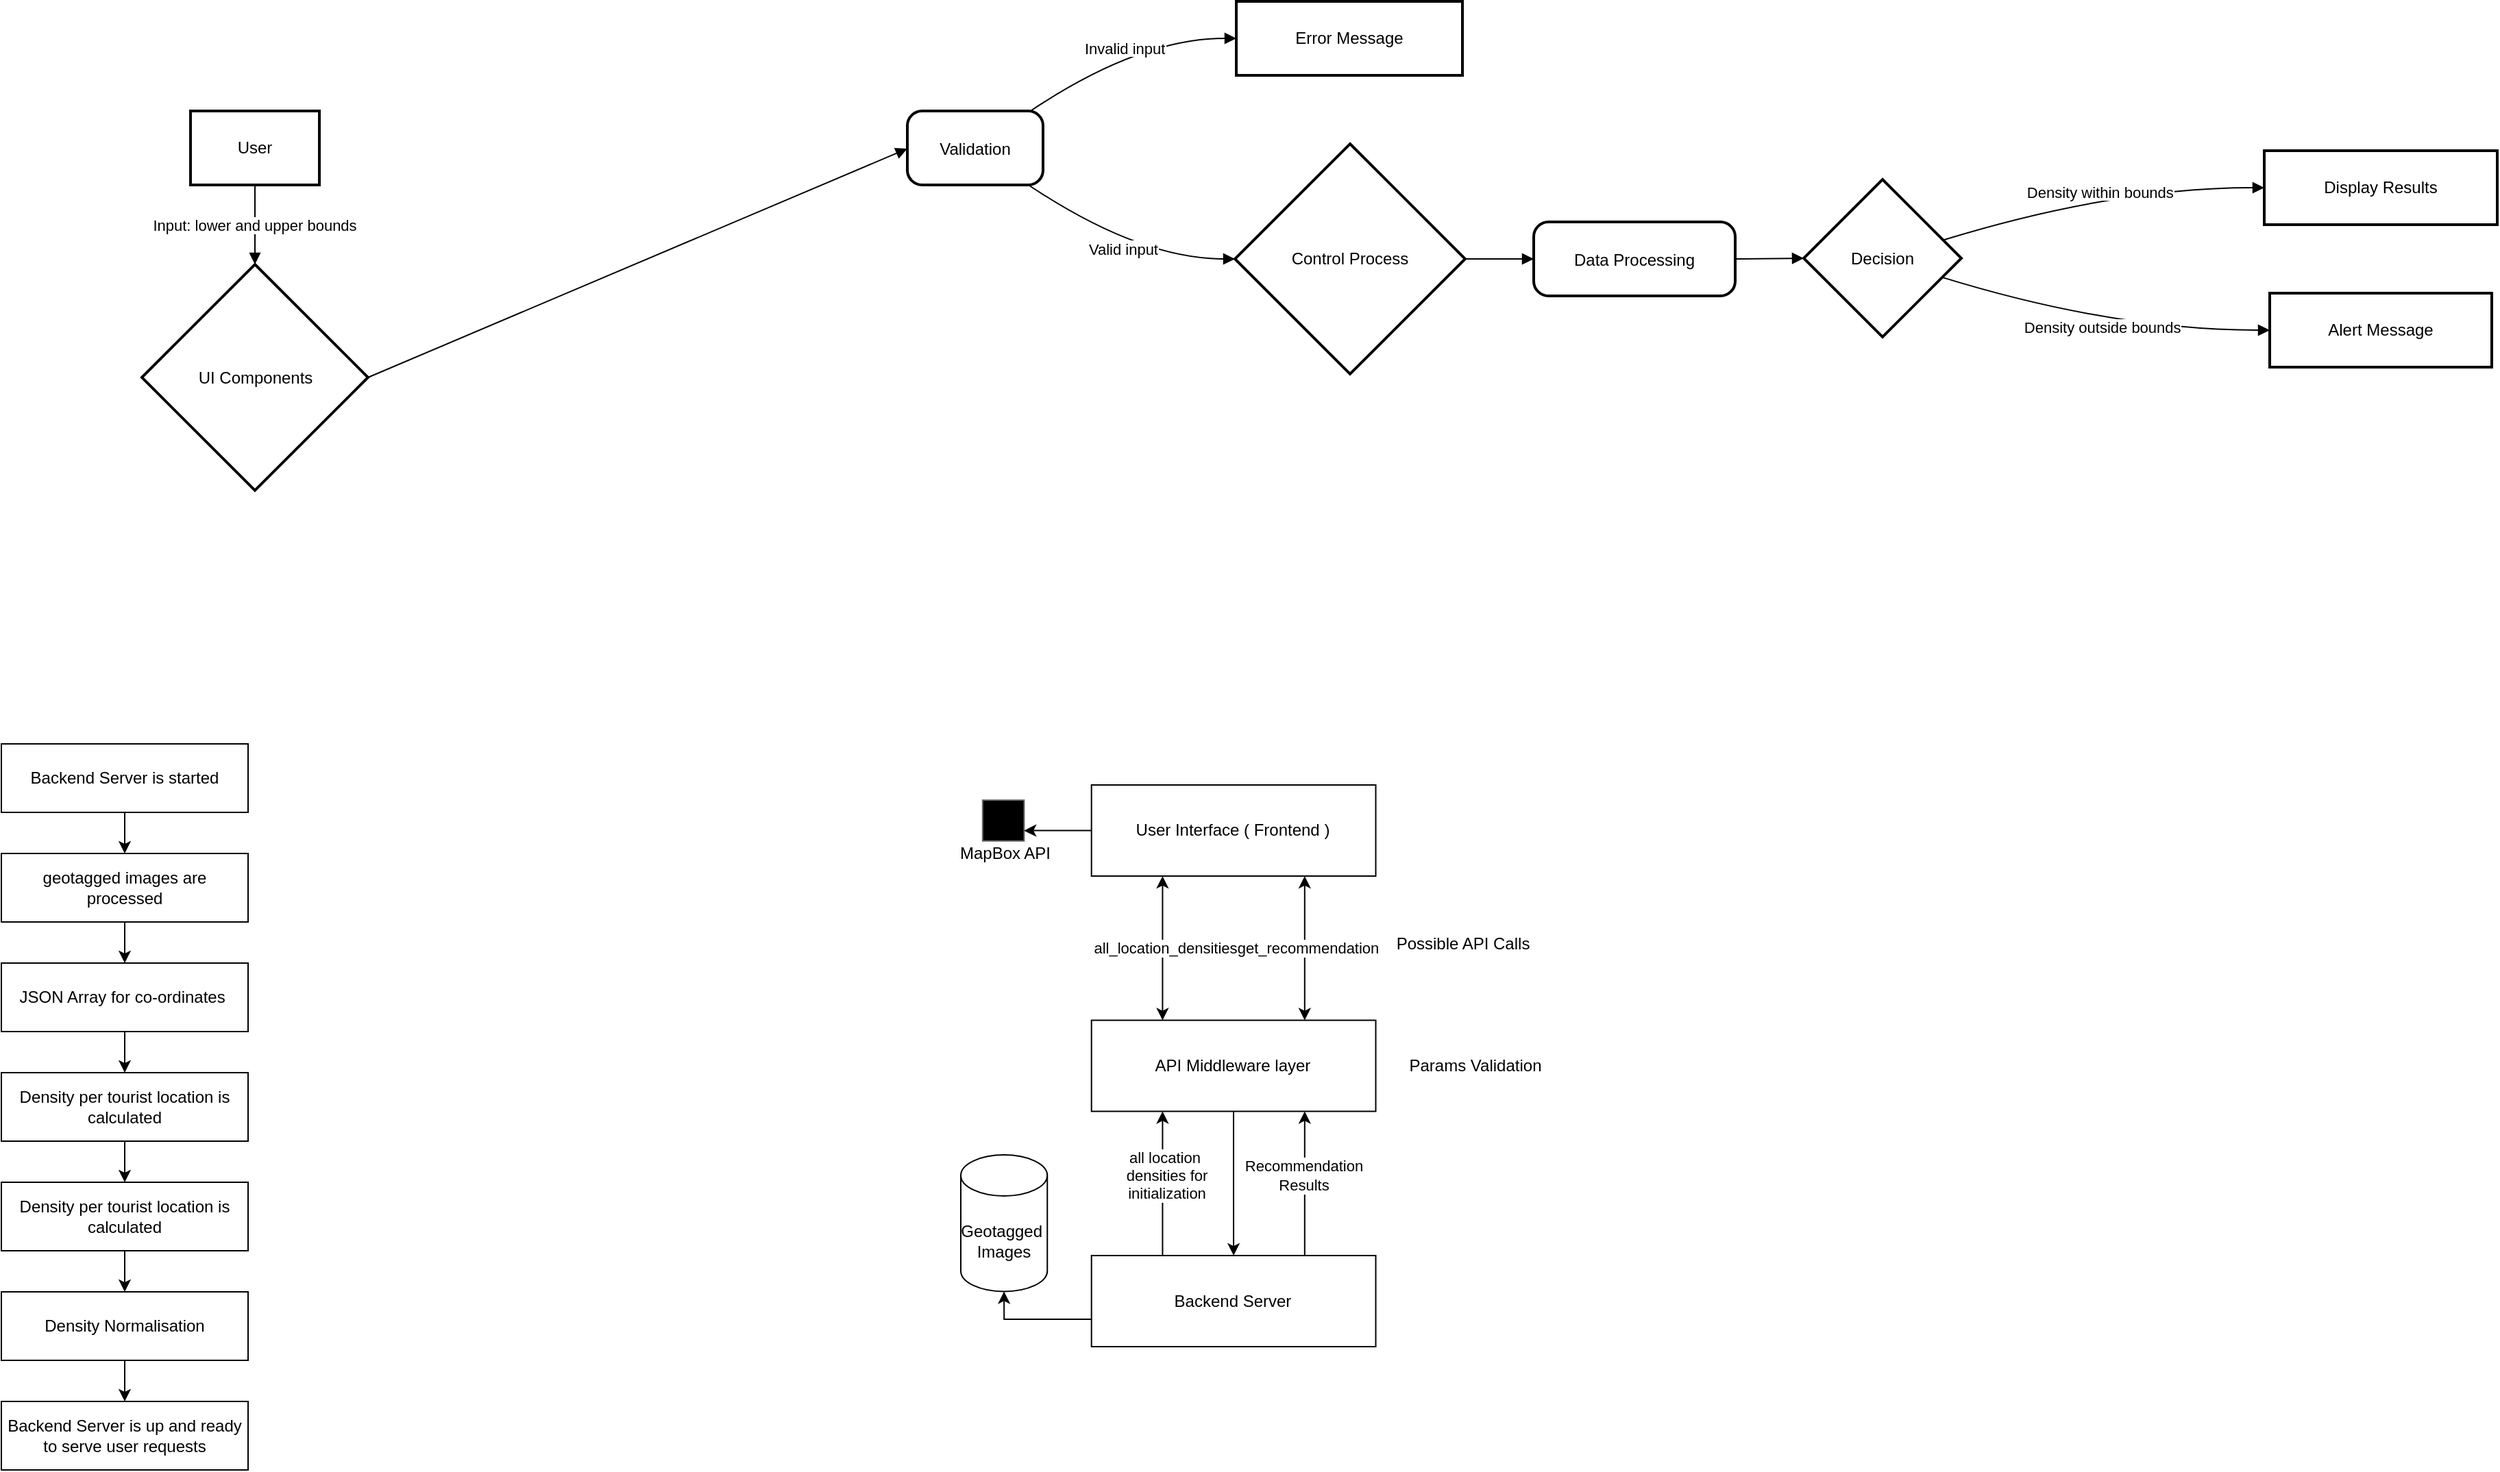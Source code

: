 <mxfile version="26.0.11">
  <diagram name="Page-1" id="J8D-gZnb9wCRtUI40RYj">
    <mxGraphModel dx="1859" dy="588" grid="1" gridSize="10" guides="1" tooltips="1" connect="1" arrows="1" fold="1" page="1" pageScale="1" pageWidth="827" pageHeight="1169" math="0" shadow="0">
      <root>
        <mxCell id="0" />
        <mxCell id="1" parent="0" />
        <mxCell id="2" value="User" style="whiteSpace=wrap;strokeWidth=2;" parent="1" vertex="1">
          <mxGeometry x="8" y="88" width="94" height="54" as="geometry" />
        </mxCell>
        <mxCell id="3" value="UI Components" style="rhombus;strokeWidth=2;whiteSpace=wrap;" parent="1" vertex="1">
          <mxGeometry x="-27.5" y="200" width="165" height="165" as="geometry" />
        </mxCell>
        <mxCell id="4" value="Validation" style="rounded=1;arcSize=20;strokeWidth=2" parent="1" vertex="1">
          <mxGeometry x="531" y="88" width="99" height="54" as="geometry" />
        </mxCell>
        <mxCell id="5" value="Error Message" style="whiteSpace=wrap;strokeWidth=2;" parent="1" vertex="1">
          <mxGeometry x="771" y="8" width="165" height="54" as="geometry" />
        </mxCell>
        <mxCell id="6" value="Control Process" style="rhombus;strokeWidth=2;whiteSpace=wrap;" parent="1" vertex="1">
          <mxGeometry x="770" y="112" width="168" height="168" as="geometry" />
        </mxCell>
        <mxCell id="7" value="Data Processing" style="rounded=1;arcSize=20;strokeWidth=2" parent="1" vertex="1">
          <mxGeometry x="988" y="169" width="147" height="54" as="geometry" />
        </mxCell>
        <mxCell id="8" value="Decision" style="rhombus;strokeWidth=2;whiteSpace=wrap;" parent="1" vertex="1">
          <mxGeometry x="1185" y="138" width="115" height="115" as="geometry" />
        </mxCell>
        <mxCell id="9" value="Display Results" style="whiteSpace=wrap;strokeWidth=2;" parent="1" vertex="1">
          <mxGeometry x="1521" y="117" width="170" height="54" as="geometry" />
        </mxCell>
        <mxCell id="10" value="Alert Message" style="whiteSpace=wrap;strokeWidth=2;" parent="1" vertex="1">
          <mxGeometry x="1525" y="221" width="162" height="54" as="geometry" />
        </mxCell>
        <mxCell id="11" value="Input: lower and upper bounds" style="curved=1;startArrow=none;endArrow=block;exitX=0.5;exitY=1;entryX=0.5;entryY=0;entryDx=0;entryDy=0;exitDx=0;exitDy=0;" parent="1" source="2" target="3" edge="1">
          <mxGeometry relative="1" as="geometry">
            <Array as="points" />
          </mxGeometry>
        </mxCell>
        <mxCell id="12" value="" style="curved=1;startArrow=none;endArrow=block;exitX=1;exitY=0.5;entryX=0;entryY=0.51;" parent="1" source="3" target="4" edge="1">
          <mxGeometry relative="1" as="geometry">
            <Array as="points" />
          </mxGeometry>
        </mxCell>
        <mxCell id="13" value="Invalid input" style="curved=1;startArrow=none;endArrow=block;exitX=0.9;exitY=0.01;entryX=0;entryY=0.5;" parent="1" source="4" target="5" edge="1">
          <mxGeometry relative="1" as="geometry">
            <Array as="points">
              <mxPoint x="700" y="35" />
            </Array>
          </mxGeometry>
        </mxCell>
        <mxCell id="14" value="Valid input" style="curved=1;startArrow=none;endArrow=block;exitX=0.9;exitY=1.01;entryX=0;entryY=0.5;" parent="1" source="4" target="6" edge="1">
          <mxGeometry relative="1" as="geometry">
            <Array as="points">
              <mxPoint x="700" y="196" />
            </Array>
          </mxGeometry>
        </mxCell>
        <mxCell id="15" value="" style="curved=1;startArrow=none;endArrow=block;exitX=1;exitY=0.5;entryX=0;entryY=0.5;" parent="1" source="6" target="7" edge="1">
          <mxGeometry relative="1" as="geometry">
            <Array as="points" />
          </mxGeometry>
        </mxCell>
        <mxCell id="16" value="" style="curved=1;startArrow=none;endArrow=block;exitX=1;exitY=0.5;entryX=0;entryY=0.5;" parent="1" source="7" target="8" edge="1">
          <mxGeometry relative="1" as="geometry">
            <Array as="points" />
          </mxGeometry>
        </mxCell>
        <mxCell id="17" value="Density within bounds" style="curved=1;startArrow=none;endArrow=block;exitX=1;exitY=0.35;entryX=0;entryY=0.5;" parent="1" source="8" target="9" edge="1">
          <mxGeometry relative="1" as="geometry">
            <Array as="points">
              <mxPoint x="1411" y="144" />
            </Array>
          </mxGeometry>
        </mxCell>
        <mxCell id="18" value="Density outside bounds" style="curved=1;startArrow=none;endArrow=block;exitX=1;exitY=0.66;entryX=0;entryY=0.5;" parent="1" source="8" target="10" edge="1">
          <mxGeometry relative="1" as="geometry">
            <Array as="points">
              <mxPoint x="1411" y="248" />
            </Array>
          </mxGeometry>
        </mxCell>
        <mxCell id="qUxdnT91G1uz5PzShfab-57" style="edgeStyle=orthogonalEdgeStyle;rounded=0;orthogonalLoop=1;jettySize=auto;html=1;entryX=0.5;entryY=0;entryDx=0;entryDy=0;" edge="1" parent="1" source="qUxdnT91G1uz5PzShfab-55" target="qUxdnT91G1uz5PzShfab-56">
          <mxGeometry relative="1" as="geometry" />
        </mxCell>
        <mxCell id="qUxdnT91G1uz5PzShfab-55" value="Backend Server is started" style="whiteSpace=wrap;html=1;movable=1;resizable=1;rotatable=1;deletable=1;editable=1;locked=0;connectable=1;" vertex="1" parent="1">
          <mxGeometry x="-130" y="550" width="180" height="50" as="geometry" />
        </mxCell>
        <mxCell id="qUxdnT91G1uz5PzShfab-59" style="edgeStyle=orthogonalEdgeStyle;rounded=0;orthogonalLoop=1;jettySize=auto;html=1;entryX=0.5;entryY=0;entryDx=0;entryDy=0;" edge="1" parent="1" source="qUxdnT91G1uz5PzShfab-56" target="qUxdnT91G1uz5PzShfab-58">
          <mxGeometry relative="1" as="geometry" />
        </mxCell>
        <mxCell id="qUxdnT91G1uz5PzShfab-56" value="geotagged images are processed" style="whiteSpace=wrap;html=1;movable=1;resizable=1;rotatable=1;deletable=1;editable=1;locked=0;connectable=1;" vertex="1" parent="1">
          <mxGeometry x="-130" y="630" width="180" height="50" as="geometry" />
        </mxCell>
        <mxCell id="qUxdnT91G1uz5PzShfab-61" style="edgeStyle=orthogonalEdgeStyle;rounded=0;orthogonalLoop=1;jettySize=auto;html=1;" edge="1" parent="1" source="qUxdnT91G1uz5PzShfab-58" target="qUxdnT91G1uz5PzShfab-60">
          <mxGeometry relative="1" as="geometry" />
        </mxCell>
        <mxCell id="qUxdnT91G1uz5PzShfab-58" value="JSON Array for co-ordinates&amp;nbsp;" style="whiteSpace=wrap;html=1;movable=1;resizable=1;rotatable=1;deletable=1;editable=1;locked=0;connectable=1;" vertex="1" parent="1">
          <mxGeometry x="-130" y="710" width="180" height="50" as="geometry" />
        </mxCell>
        <mxCell id="qUxdnT91G1uz5PzShfab-63" style="edgeStyle=orthogonalEdgeStyle;rounded=0;orthogonalLoop=1;jettySize=auto;html=1;exitX=0.5;exitY=1;exitDx=0;exitDy=0;entryX=0.5;entryY=0;entryDx=0;entryDy=0;" edge="1" parent="1" source="qUxdnT91G1uz5PzShfab-60" target="qUxdnT91G1uz5PzShfab-62">
          <mxGeometry relative="1" as="geometry" />
        </mxCell>
        <mxCell id="qUxdnT91G1uz5PzShfab-60" value="Density per tourist location is calculated" style="whiteSpace=wrap;html=1;movable=1;resizable=1;rotatable=1;deletable=1;editable=1;locked=0;connectable=1;" vertex="1" parent="1">
          <mxGeometry x="-130" y="790" width="180" height="50" as="geometry" />
        </mxCell>
        <mxCell id="qUxdnT91G1uz5PzShfab-67" style="edgeStyle=orthogonalEdgeStyle;rounded=0;orthogonalLoop=1;jettySize=auto;html=1;exitX=0.5;exitY=1;exitDx=0;exitDy=0;entryX=0.5;entryY=0;entryDx=0;entryDy=0;" edge="1" parent="1" source="qUxdnT91G1uz5PzShfab-62" target="qUxdnT91G1uz5PzShfab-64">
          <mxGeometry relative="1" as="geometry" />
        </mxCell>
        <mxCell id="qUxdnT91G1uz5PzShfab-62" value="Density per tourist location is calculated" style="whiteSpace=wrap;html=1;movable=1;resizable=1;rotatable=1;deletable=1;editable=1;locked=0;connectable=1;" vertex="1" parent="1">
          <mxGeometry x="-130" y="870" width="180" height="50" as="geometry" />
        </mxCell>
        <mxCell id="qUxdnT91G1uz5PzShfab-69" style="edgeStyle=orthogonalEdgeStyle;rounded=0;orthogonalLoop=1;jettySize=auto;html=1;exitX=0.5;exitY=1;exitDx=0;exitDy=0;entryX=0.5;entryY=0;entryDx=0;entryDy=0;" edge="1" parent="1" source="qUxdnT91G1uz5PzShfab-64" target="qUxdnT91G1uz5PzShfab-68">
          <mxGeometry relative="1" as="geometry" />
        </mxCell>
        <mxCell id="qUxdnT91G1uz5PzShfab-64" value="Density Normalisation" style="whiteSpace=wrap;html=1;movable=1;resizable=1;rotatable=1;deletable=1;editable=1;locked=0;connectable=1;" vertex="1" parent="1">
          <mxGeometry x="-130" y="950" width="180" height="50" as="geometry" />
        </mxCell>
        <mxCell id="qUxdnT91G1uz5PzShfab-68" value="Backend Server is up and ready to serve user requests" style="whiteSpace=wrap;html=1;movable=1;resizable=1;rotatable=1;deletable=1;editable=1;locked=0;connectable=1;" vertex="1" parent="1">
          <mxGeometry x="-130" y="1030" width="180" height="50" as="geometry" />
        </mxCell>
        <mxCell id="qUxdnT91G1uz5PzShfab-70" value="" style="group" vertex="1" connectable="0" parent="1">
          <mxGeometry x="540" y="580" width="459" height="410" as="geometry" />
        </mxCell>
        <mxCell id="qUxdnT91G1uz5PzShfab-20" value="User Interface ( Frontend )" style="whiteSpace=wrap;html=1;movable=1;resizable=1;rotatable=1;deletable=1;editable=1;locked=0;connectable=1;" vertex="1" parent="qUxdnT91G1uz5PzShfab-70">
          <mxGeometry x="125.346" width="207.407" height="66.486" as="geometry" />
        </mxCell>
        <mxCell id="qUxdnT91G1uz5PzShfab-32" style="edgeStyle=orthogonalEdgeStyle;rounded=0;orthogonalLoop=1;jettySize=auto;html=1;entryX=0.5;entryY=0;entryDx=0;entryDy=0;movable=1;resizable=1;rotatable=1;deletable=1;editable=1;locked=0;connectable=1;" edge="1" parent="qUxdnT91G1uz5PzShfab-70" source="qUxdnT91G1uz5PzShfab-22" target="qUxdnT91G1uz5PzShfab-31">
          <mxGeometry relative="1" as="geometry">
            <Array as="points">
              <mxPoint x="229.049" y="299.189" />
              <mxPoint x="229.049" y="299.189" />
            </Array>
          </mxGeometry>
        </mxCell>
        <mxCell id="qUxdnT91G1uz5PzShfab-22" value="API Middleware layer" style="whiteSpace=wrap;html=1;movable=1;resizable=1;rotatable=1;deletable=1;editable=1;locked=0;connectable=1;" vertex="1" parent="qUxdnT91G1uz5PzShfab-70">
          <mxGeometry x="125.346" y="171.757" width="207.407" height="66.486" as="geometry" />
        </mxCell>
        <mxCell id="qUxdnT91G1uz5PzShfab-24" value="" style="endArrow=classic;startArrow=classic;html=1;rounded=0;entryX=0.25;entryY=1;entryDx=0;entryDy=0;exitX=0.25;exitY=0;exitDx=0;exitDy=0;movable=1;resizable=1;rotatable=1;deletable=1;editable=1;locked=0;connectable=1;" edge="1" parent="qUxdnT91G1uz5PzShfab-70" source="qUxdnT91G1uz5PzShfab-22" target="qUxdnT91G1uz5PzShfab-20">
          <mxGeometry width="50" height="50" relative="1" as="geometry">
            <mxPoint x="-82.061" y="110.811" as="sourcePoint" />
            <mxPoint x="-36.972" y="55.405" as="targetPoint" />
          </mxGeometry>
        </mxCell>
        <mxCell id="qUxdnT91G1uz5PzShfab-25" value="all_location_densities" style="edgeLabel;html=1;align=center;verticalAlign=middle;resizable=1;points=[];movable=1;rotatable=1;deletable=1;editable=1;locked=0;connectable=1;" vertex="1" connectable="0" parent="qUxdnT91G1uz5PzShfab-24">
          <mxGeometry x="0.018" y="-2" relative="1" as="geometry">
            <mxPoint as="offset" />
          </mxGeometry>
        </mxCell>
        <mxCell id="qUxdnT91G1uz5PzShfab-26" value="" style="endArrow=classic;startArrow=classic;html=1;rounded=0;entryX=0.75;entryY=1;entryDx=0;entryDy=0;exitX=0.75;exitY=0;exitDx=0;exitDy=0;movable=1;resizable=1;rotatable=1;deletable=1;editable=1;locked=0;connectable=1;" edge="1" parent="qUxdnT91G1uz5PzShfab-70" source="qUxdnT91G1uz5PzShfab-22" target="qUxdnT91G1uz5PzShfab-20">
          <mxGeometry width="50" height="50" relative="1" as="geometry">
            <mxPoint x="271.432" y="190.595" as="sourcePoint" />
            <mxPoint x="271.432" y="68.703" as="targetPoint" />
          </mxGeometry>
        </mxCell>
        <mxCell id="qUxdnT91G1uz5PzShfab-27" value="get_recommendation" style="edgeLabel;html=1;align=center;verticalAlign=middle;resizable=1;points=[];movable=1;rotatable=1;deletable=1;editable=1;locked=0;connectable=1;" vertex="1" connectable="0" parent="qUxdnT91G1uz5PzShfab-26">
          <mxGeometry x="0.018" y="-2" relative="1" as="geometry">
            <mxPoint as="offset" />
          </mxGeometry>
        </mxCell>
        <mxCell id="qUxdnT91G1uz5PzShfab-29" value="Possible API Calls" style="text;html=1;align=center;verticalAlign=middle;resizable=1;points=[];autosize=1;strokeColor=none;fillColor=none;movable=1;rotatable=1;deletable=1;editable=1;locked=0;connectable=1;" vertex="1" parent="qUxdnT91G1uz5PzShfab-70">
          <mxGeometry x="341.77" y="99.73" width="108.212" height="33.243" as="geometry" />
        </mxCell>
        <mxCell id="qUxdnT91G1uz5PzShfab-30" value="Params Validation" style="text;html=1;align=center;verticalAlign=middle;resizable=1;points=[];autosize=1;strokeColor=none;fillColor=none;movable=1;rotatable=1;deletable=1;editable=1;locked=0;connectable=1;" vertex="1" parent="qUxdnT91G1uz5PzShfab-70">
          <mxGeometry x="350.788" y="188.378" width="108.212" height="33.243" as="geometry" />
        </mxCell>
        <mxCell id="qUxdnT91G1uz5PzShfab-41" style="edgeStyle=orthogonalEdgeStyle;rounded=0;orthogonalLoop=1;jettySize=auto;html=1;exitX=0.75;exitY=0;exitDx=0;exitDy=0;entryX=0.75;entryY=1;entryDx=0;entryDy=0;movable=1;resizable=1;rotatable=1;deletable=1;editable=1;locked=0;connectable=1;" edge="1" parent="qUxdnT91G1uz5PzShfab-70" source="qUxdnT91G1uz5PzShfab-31" target="qUxdnT91G1uz5PzShfab-22">
          <mxGeometry relative="1" as="geometry" />
        </mxCell>
        <mxCell id="qUxdnT91G1uz5PzShfab-42" value="Recommendation&lt;div&gt;Results&lt;/div&gt;" style="edgeLabel;html=1;align=center;verticalAlign=middle;resizable=1;points=[];movable=1;rotatable=1;deletable=1;editable=1;locked=0;connectable=1;" vertex="1" connectable="0" parent="qUxdnT91G1uz5PzShfab-41">
          <mxGeometry x="0.113" y="1" relative="1" as="geometry">
            <mxPoint as="offset" />
          </mxGeometry>
        </mxCell>
        <mxCell id="qUxdnT91G1uz5PzShfab-43" style="edgeStyle=orthogonalEdgeStyle;rounded=0;orthogonalLoop=1;jettySize=auto;html=1;exitX=0.25;exitY=0;exitDx=0;exitDy=0;entryX=0.25;entryY=1;entryDx=0;entryDy=0;movable=1;resizable=1;rotatable=1;deletable=1;editable=1;locked=0;connectable=1;" edge="1" parent="qUxdnT91G1uz5PzShfab-70" source="qUxdnT91G1uz5PzShfab-31" target="qUxdnT91G1uz5PzShfab-22">
          <mxGeometry relative="1" as="geometry" />
        </mxCell>
        <mxCell id="qUxdnT91G1uz5PzShfab-44" value="all location&amp;nbsp;&lt;div&gt;densities for&lt;/div&gt;&lt;div&gt;initialization&lt;/div&gt;" style="edgeLabel;html=1;align=center;verticalAlign=middle;resizable=1;points=[];movable=1;rotatable=1;deletable=1;editable=1;locked=0;connectable=1;" vertex="1" connectable="0" parent="qUxdnT91G1uz5PzShfab-43">
          <mxGeometry x="0.113" y="-6" relative="1" as="geometry">
            <mxPoint x="-3" as="offset" />
          </mxGeometry>
        </mxCell>
        <mxCell id="qUxdnT91G1uz5PzShfab-31" value="Backend Server" style="whiteSpace=wrap;html=1;movable=1;resizable=1;rotatable=1;deletable=1;editable=1;locked=0;connectable=1;" vertex="1" parent="qUxdnT91G1uz5PzShfab-70">
          <mxGeometry x="125.346" y="343.514" width="207.407" height="66.486" as="geometry" />
        </mxCell>
        <mxCell id="qUxdnT91G1uz5PzShfab-33" value="Geotagged&amp;nbsp;&lt;div&gt;Images&lt;/div&gt;" style="shape=cylinder3;whiteSpace=wrap;html=1;boundedLbl=1;backgroundOutline=1;size=15;movable=1;resizable=1;rotatable=1;deletable=1;editable=1;locked=0;connectable=1;" vertex="1" parent="qUxdnT91G1uz5PzShfab-70">
          <mxGeometry x="29.996" y="270.005" width="63.124" height="99.73" as="geometry" />
        </mxCell>
        <mxCell id="qUxdnT91G1uz5PzShfab-46" value="" style="points=[];aspect=fixed;html=1;align=center;shadow=0;dashed=0;fillColor=light-dark(#000000, #1a1a1a);strokeColor=#666666;shape=mxgraph.alibaba_cloud.uis_ultimate_internet_service;fontColor=#333333;movable=1;resizable=1;rotatable=1;deletable=1;editable=1;locked=0;connectable=1;" vertex="1" parent="qUxdnT91G1uz5PzShfab-70">
          <mxGeometry x="45.917" y="11.081" width="30.285" height="29.786" as="geometry" />
        </mxCell>
        <mxCell id="qUxdnT91G1uz5PzShfab-48" value="MapBox API" style="text;html=1;align=center;verticalAlign=middle;resizable=1;points=[];autosize=1;strokeColor=none;fillColor=none;movable=1;rotatable=1;deletable=1;editable=1;locked=0;connectable=1;" vertex="1" parent="qUxdnT91G1uz5PzShfab-70">
          <mxGeometry x="20.98" y="33.239" width="81.159" height="33.243" as="geometry" />
        </mxCell>
        <mxCell id="qUxdnT91G1uz5PzShfab-75" style="edgeStyle=orthogonalEdgeStyle;rounded=0;orthogonalLoop=1;jettySize=auto;html=1;entryX=0.5;entryY=1;entryDx=0;entryDy=0;entryPerimeter=0;" edge="1" parent="qUxdnT91G1uz5PzShfab-70" source="qUxdnT91G1uz5PzShfab-31" target="qUxdnT91G1uz5PzShfab-33">
          <mxGeometry relative="1" as="geometry">
            <Array as="points">
              <mxPoint x="62" y="390" />
            </Array>
          </mxGeometry>
        </mxCell>
        <mxCell id="qUxdnT91G1uz5PzShfab-76" style="edgeStyle=orthogonalEdgeStyle;rounded=0;orthogonalLoop=1;jettySize=auto;html=1;entryX=0.997;entryY=0.747;entryDx=0;entryDy=0;entryPerimeter=0;" edge="1" parent="qUxdnT91G1uz5PzShfab-70" source="qUxdnT91G1uz5PzShfab-20" target="qUxdnT91G1uz5PzShfab-46">
          <mxGeometry relative="1" as="geometry" />
        </mxCell>
      </root>
    </mxGraphModel>
  </diagram>
</mxfile>
